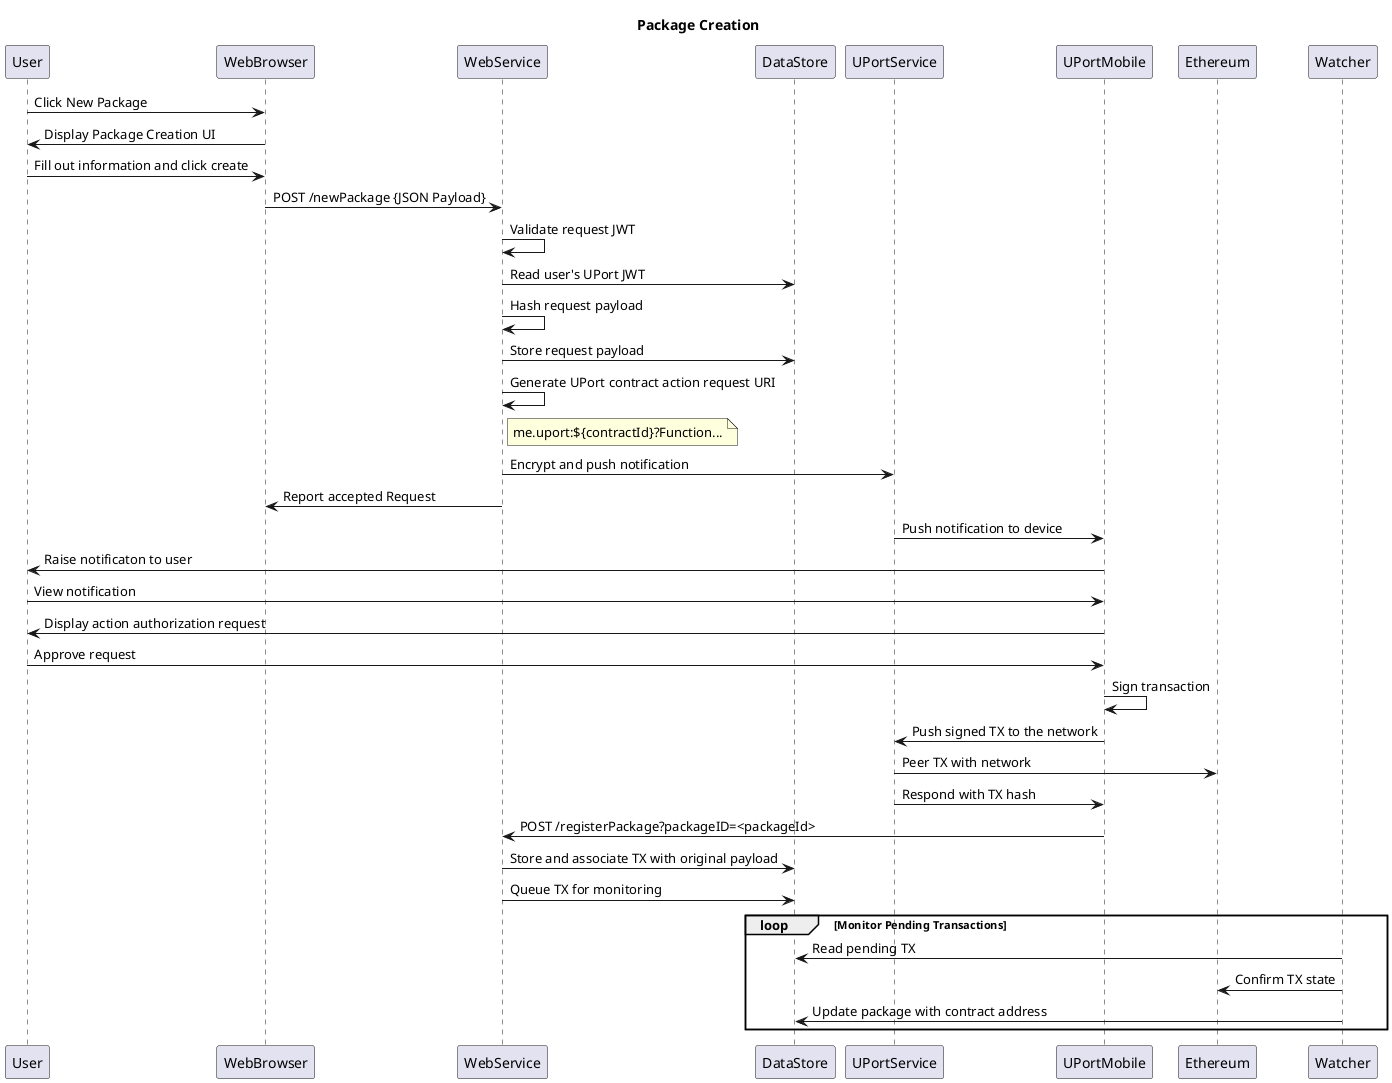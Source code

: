 @startuml

title Package Creation

User->WebBrowser: Click New Package
WebBrowser->User: Display Package Creation UI
User->WebBrowser: Fill out information and click create
WebBrowser->WebService: POST /newPackage {JSON Payload}
WebService->WebService: Validate request JWT
WebService->DataStore: Read user's UPort JWT
WebService->WebService: Hash request payload
WebService->DataStore: Store request payload 
WebService->WebService: Generate UPort contract action request URI
note right of WebService: me.uport:${contractId}?Function...
WebService->UPortService: Encrypt and push notification
WebService->WebBrowser: Report accepted Request
UPortService->UPortMobile: Push notification to device
UPortMobile->User: Raise notificaton to user
User->UPortMobile: View notification
UPortMobile->User: Display action authorization request
User->UPortMobile: Approve request
UPortMobile->UPortMobile: Sign transaction
UPortMobile->UPortService: Push signed TX to the network
UPortService->Ethereum: Peer TX with network
UPortService->UPortMobile: Respond with TX hash
UPortMobile->WebService: POST /registerPackage?packageID=<packageId>
WebService->DataStore: Store and associate TX with original payload
WebService->DataStore: Queue TX for monitoring
loop Monitor Pending Transactions 
    Watcher->DataStore: Read pending TX
    Watcher->Ethereum: Confirm TX state
    Watcher->DataStore: Update package with contract address
end loop

@enduml
